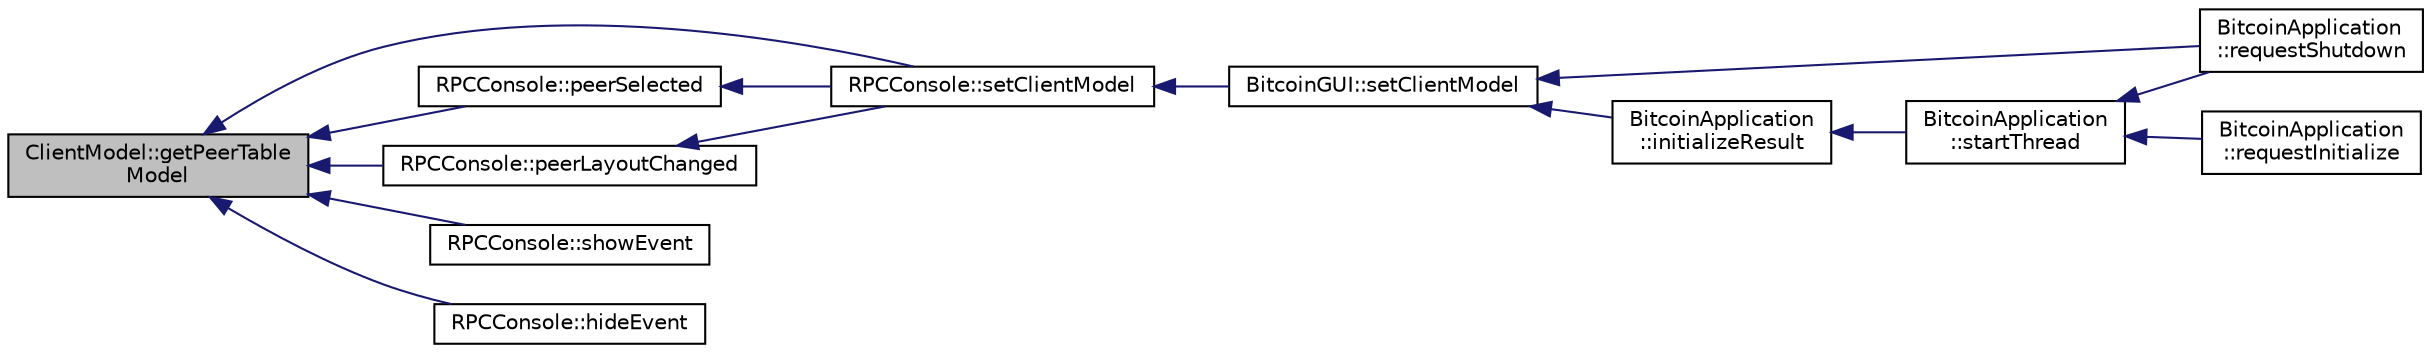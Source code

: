 digraph "ClientModel::getPeerTableModel"
{
  edge [fontname="Helvetica",fontsize="10",labelfontname="Helvetica",labelfontsize="10"];
  node [fontname="Helvetica",fontsize="10",shape=record];
  rankdir="LR";
  Node136 [label="ClientModel::getPeerTable\lModel",height=0.2,width=0.4,color="black", fillcolor="grey75", style="filled", fontcolor="black"];
  Node136 -> Node137 [dir="back",color="midnightblue",fontsize="10",style="solid",fontname="Helvetica"];
  Node137 [label="RPCConsole::setClientModel",height=0.2,width=0.4,color="black", fillcolor="white", style="filled",URL="$class_r_p_c_console.html#a355349a33664a07628e9ca22a60f5fa7"];
  Node137 -> Node138 [dir="back",color="midnightblue",fontsize="10",style="solid",fontname="Helvetica"];
  Node138 [label="BitcoinGUI::setClientModel",height=0.2,width=0.4,color="black", fillcolor="white", style="filled",URL="$class_bitcoin_g_u_i.html#a99d71e1f8478ab937ce2522c8d3815e3",tooltip="Set the client model. "];
  Node138 -> Node139 [dir="back",color="midnightblue",fontsize="10",style="solid",fontname="Helvetica"];
  Node139 [label="BitcoinApplication\l::requestShutdown",height=0.2,width=0.4,color="black", fillcolor="white", style="filled",URL="$class_bitcoin_application.html#a37c560d4c04d14a6da151b82caf8888f",tooltip="Request core shutdown. "];
  Node138 -> Node140 [dir="back",color="midnightblue",fontsize="10",style="solid",fontname="Helvetica"];
  Node140 [label="BitcoinApplication\l::initializeResult",height=0.2,width=0.4,color="black", fillcolor="white", style="filled",URL="$class_bitcoin_application.html#aceb08b4063e4fb264cf11cf7f9edd969"];
  Node140 -> Node141 [dir="back",color="midnightblue",fontsize="10",style="solid",fontname="Helvetica"];
  Node141 [label="BitcoinApplication\l::startThread",height=0.2,width=0.4,color="black", fillcolor="white", style="filled",URL="$class_bitcoin_application.html#a61afce9356e452c53ad4c83f5ca19df8"];
  Node141 -> Node142 [dir="back",color="midnightblue",fontsize="10",style="solid",fontname="Helvetica"];
  Node142 [label="BitcoinApplication\l::requestInitialize",height=0.2,width=0.4,color="black", fillcolor="white", style="filled",URL="$class_bitcoin_application.html#ade19c44b87b00b6b19b433caf4c22ba6",tooltip="Request core initialization. "];
  Node141 -> Node139 [dir="back",color="midnightblue",fontsize="10",style="solid",fontname="Helvetica"];
  Node136 -> Node143 [dir="back",color="midnightblue",fontsize="10",style="solid",fontname="Helvetica"];
  Node143 [label="RPCConsole::peerSelected",height=0.2,width=0.4,color="black", fillcolor="white", style="filled",URL="$class_r_p_c_console.html#a2487fa6a90cddcbb17ae4bb13ecc5359",tooltip="Handle selection of peer in peers list. "];
  Node143 -> Node137 [dir="back",color="midnightblue",fontsize="10",style="solid",fontname="Helvetica"];
  Node136 -> Node144 [dir="back",color="midnightblue",fontsize="10",style="solid",fontname="Helvetica"];
  Node144 [label="RPCConsole::peerLayoutChanged",height=0.2,width=0.4,color="black", fillcolor="white", style="filled",URL="$class_r_p_c_console.html#af952ebc6484c8f7d1262fa0bceed41bf",tooltip="Handle updated peer information. "];
  Node144 -> Node137 [dir="back",color="midnightblue",fontsize="10",style="solid",fontname="Helvetica"];
  Node136 -> Node145 [dir="back",color="midnightblue",fontsize="10",style="solid",fontname="Helvetica"];
  Node145 [label="RPCConsole::showEvent",height=0.2,width=0.4,color="black", fillcolor="white", style="filled",URL="$class_r_p_c_console.html#aefc07d23b2d30b9cb51edcdd9b0776a3"];
  Node136 -> Node146 [dir="back",color="midnightblue",fontsize="10",style="solid",fontname="Helvetica"];
  Node146 [label="RPCConsole::hideEvent",height=0.2,width=0.4,color="black", fillcolor="white", style="filled",URL="$class_r_p_c_console.html#ab274388ac3828e7341e84dd070f7da9a"];
}
